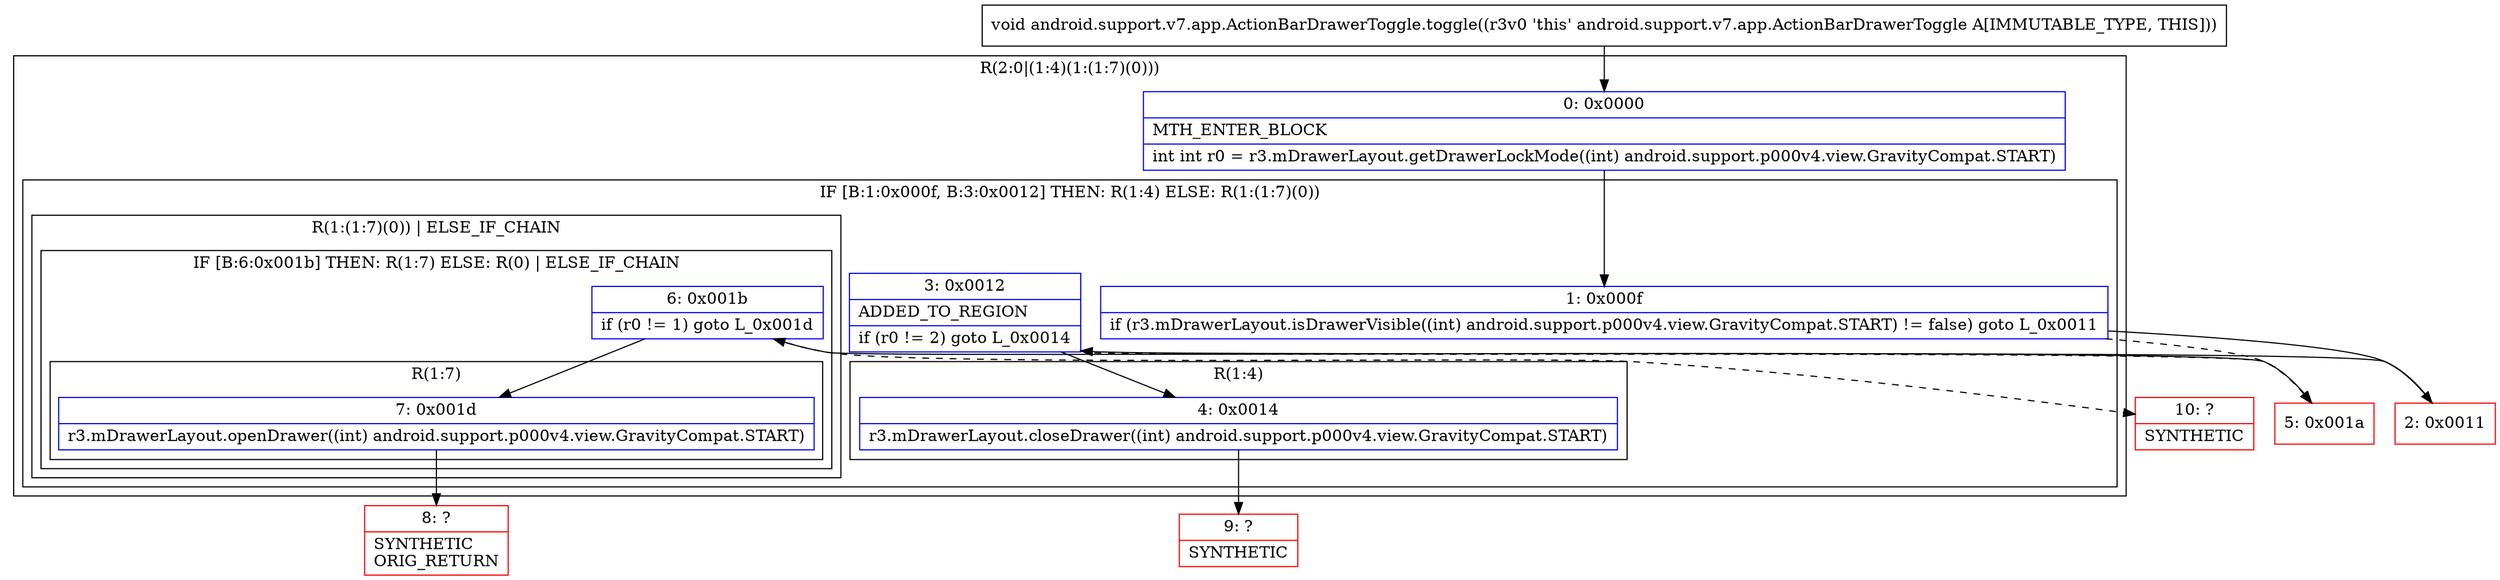 digraph "CFG forandroid.support.v7.app.ActionBarDrawerToggle.toggle()V" {
subgraph cluster_Region_1842803163 {
label = "R(2:0|(1:4)(1:(1:7)(0)))";
node [shape=record,color=blue];
Node_0 [shape=record,label="{0\:\ 0x0000|MTH_ENTER_BLOCK\l|int int r0 = r3.mDrawerLayout.getDrawerLockMode((int) android.support.p000v4.view.GravityCompat.START)\l}"];
subgraph cluster_IfRegion_1470344374 {
label = "IF [B:1:0x000f, B:3:0x0012] THEN: R(1:4) ELSE: R(1:(1:7)(0))";
node [shape=record,color=blue];
Node_1 [shape=record,label="{1\:\ 0x000f|if (r3.mDrawerLayout.isDrawerVisible((int) android.support.p000v4.view.GravityCompat.START) != false) goto L_0x0011\l}"];
Node_3 [shape=record,label="{3\:\ 0x0012|ADDED_TO_REGION\l|if (r0 != 2) goto L_0x0014\l}"];
subgraph cluster_Region_1211506634 {
label = "R(1:4)";
node [shape=record,color=blue];
Node_4 [shape=record,label="{4\:\ 0x0014|r3.mDrawerLayout.closeDrawer((int) android.support.p000v4.view.GravityCompat.START)\l}"];
}
subgraph cluster_Region_297160138 {
label = "R(1:(1:7)(0)) | ELSE_IF_CHAIN\l";
node [shape=record,color=blue];
subgraph cluster_IfRegion_2067569900 {
label = "IF [B:6:0x001b] THEN: R(1:7) ELSE: R(0) | ELSE_IF_CHAIN\l";
node [shape=record,color=blue];
Node_6 [shape=record,label="{6\:\ 0x001b|if (r0 != 1) goto L_0x001d\l}"];
subgraph cluster_Region_764916433 {
label = "R(1:7)";
node [shape=record,color=blue];
Node_7 [shape=record,label="{7\:\ 0x001d|r3.mDrawerLayout.openDrawer((int) android.support.p000v4.view.GravityCompat.START)\l}"];
}
subgraph cluster_Region_2122522303 {
label = "R(0)";
node [shape=record,color=blue];
}
}
}
}
}
Node_2 [shape=record,color=red,label="{2\:\ 0x0011}"];
Node_5 [shape=record,color=red,label="{5\:\ 0x001a}"];
Node_8 [shape=record,color=red,label="{8\:\ ?|SYNTHETIC\lORIG_RETURN\l}"];
Node_9 [shape=record,color=red,label="{9\:\ ?|SYNTHETIC\l}"];
Node_10 [shape=record,color=red,label="{10\:\ ?|SYNTHETIC\l}"];
MethodNode[shape=record,label="{void android.support.v7.app.ActionBarDrawerToggle.toggle((r3v0 'this' android.support.v7.app.ActionBarDrawerToggle A[IMMUTABLE_TYPE, THIS])) }"];
MethodNode -> Node_0;
Node_0 -> Node_1;
Node_1 -> Node_2;
Node_1 -> Node_5[style=dashed];
Node_3 -> Node_4;
Node_3 -> Node_5[style=dashed];
Node_4 -> Node_9;
Node_6 -> Node_7;
Node_6 -> Node_10[style=dashed];
Node_7 -> Node_8;
Node_2 -> Node_3;
Node_5 -> Node_6;
}

